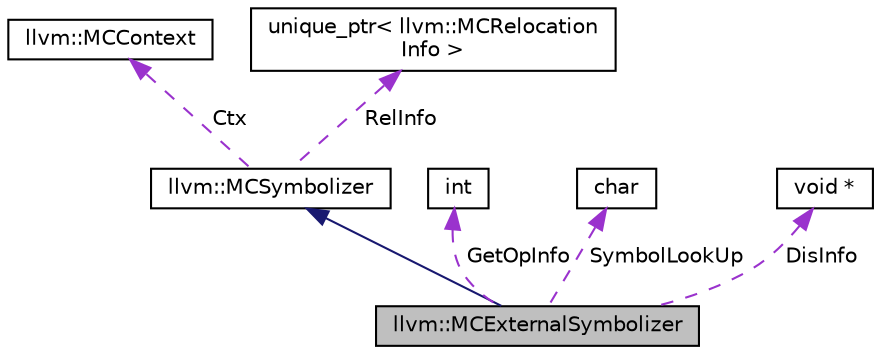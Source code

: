 digraph "llvm::MCExternalSymbolizer"
{
 // LATEX_PDF_SIZE
  bgcolor="transparent";
  edge [fontname="Helvetica",fontsize="10",labelfontname="Helvetica",labelfontsize="10"];
  node [fontname="Helvetica",fontsize="10",shape="box"];
  Node1 [label="llvm::MCExternalSymbolizer",height=0.2,width=0.4,color="black", fillcolor="grey75", style="filled", fontcolor="black",tooltip="Symbolize using user-provided, C API, callbacks."];
  Node2 -> Node1 [dir="back",color="midnightblue",fontsize="10",style="solid",fontname="Helvetica"];
  Node2 [label="llvm::MCSymbolizer",height=0.2,width=0.4,color="black",URL="$classllvm_1_1MCSymbolizer.html",tooltip="Symbolize and annotate disassembled instructions."];
  Node3 -> Node2 [dir="back",color="darkorchid3",fontsize="10",style="dashed",label=" Ctx" ,fontname="Helvetica"];
  Node3 [label="llvm::MCContext",height=0.2,width=0.4,color="black",URL="$classllvm_1_1MCContext.html",tooltip="Context object for machine code objects."];
  Node4 -> Node2 [dir="back",color="darkorchid3",fontsize="10",style="dashed",label=" RelInfo" ,fontname="Helvetica"];
  Node4 [label="unique_ptr\< llvm::MCRelocation\lInfo \>",height=0.2,width=0.4,color="black",tooltip=" "];
  Node5 -> Node1 [dir="back",color="darkorchid3",fontsize="10",style="dashed",label=" GetOpInfo" ,fontname="Helvetica"];
  Node5 [label="int",height=0.2,width=0.4,color="black",tooltip=" "];
  Node6 -> Node1 [dir="back",color="darkorchid3",fontsize="10",style="dashed",label=" SymbolLookUp" ,fontname="Helvetica"];
  Node6 [label="char",height=0.2,width=0.4,color="black",URL="$classchar.html",tooltip=" "];
  Node7 -> Node1 [dir="back",color="darkorchid3",fontsize="10",style="dashed",label=" DisInfo" ,fontname="Helvetica"];
  Node7 [label="void *",height=0.2,width=0.4,color="black",tooltip=" "];
}
